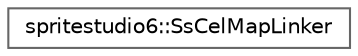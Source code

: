 digraph "Graphical Class Hierarchy"
{
 // LATEX_PDF_SIZE
  bgcolor="transparent";
  edge [fontname=Helvetica,fontsize=10,labelfontname=Helvetica,labelfontsize=10];
  node [fontname=Helvetica,fontsize=10,shape=box,height=0.2,width=0.4];
  rankdir="LR";
  Node0 [id="Node000000",label="spritestudio6::SsCelMapLinker",height=0.2,width=0.4,color="grey40", fillcolor="white", style="filled",URL="$classspritestudio6_1_1_ss_cel_map_linker.html",tooltip=" "];
}
